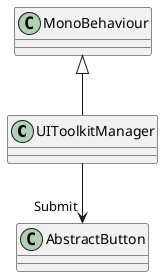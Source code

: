 @startuml
class UIToolkitManager {
}
MonoBehaviour <|-- UIToolkitManager
UIToolkitManager --> "Submit" AbstractButton
@enduml

